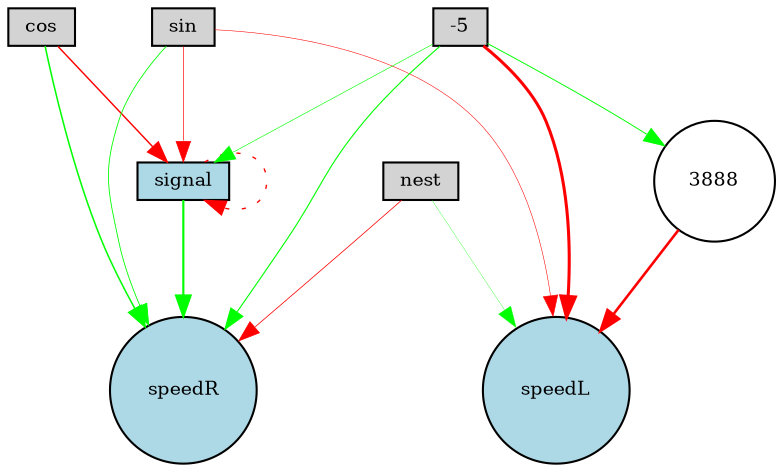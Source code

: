digraph {
	node [fontsize=9 height=0.2 shape=circle width=0.2]
	cos [fillcolor=lightgray shape=box style=filled]
	sin [fillcolor=lightgray shape=box style=filled]
	nest [fillcolor=lightgray shape=box style=filled]
	signal [fillcolor=lightgray shape=box style=filled]
	-5 [fillcolor=lightgray shape=box style=filled]
	speedL [fillcolor=lightblue style=filled]
	speedR [fillcolor=lightblue style=filled]
	signal [fillcolor=lightblue style=filled]
	3888 [fillcolor=white style=filled]
	-5 -> speedL [color=red penwidth=1.4669474556523534 style=solid]
	sin -> speedR [color=green penwidth=0.41383195728685773 style=solid]
	-5 -> speedR [color=green penwidth=0.5328041161892475 style=solid]
	sin -> speedL [color=red penwidth=0.2598285869394933 style=solid]
	nest -> speedR [color=red penwidth=0.36891414863402305 style=solid]
	cos -> signal [color=red penwidth=0.6931611637854601 style=solid]
	cos -> speedR [color=green penwidth=0.7354852906497308 style=solid]
	nest -> speedL [color=green penwidth=0.1592517576985253 style=solid]
	-5 -> 3888 [color=green penwidth=0.4570183305664036 style=solid]
	signal -> signal [color=red penwidth=0.6552435315461117 style=dotted]
	3888 -> speedL [color=red penwidth=1.2442298742986306 style=solid]
	signal -> speedR [color=green penwidth=1.0405522533262577 style=solid]
	sin -> signal [color=red penwidth=0.32432066836169227 style=solid]
	-5 -> signal [color=green penwidth=0.2940578630084133 style=solid]
}

